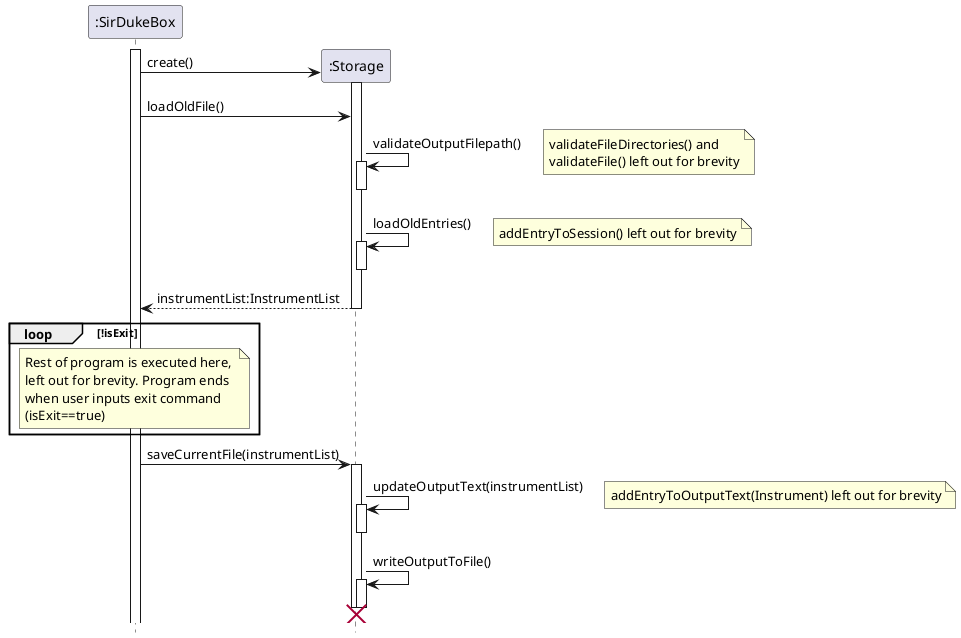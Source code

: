 @startuml
hide footbox
participant SirDukeBox as ":SirDukeBox"
activate SirDukeBox
SirDukeBox -> Storage as ":Storage" ** : create()
activate Storage
SirDukeBox -> Storage : loadOldFile()
Storage -> Storage : validateOutputFilepath()
activate Storage
deactivate Storage
note right
validateFileDirectories() and
validateFile() left out for brevity
end note
Storage -> Storage : loadOldEntries()
activate Storage
deactivate Storage
note right
addEntryToSession() left out for brevity
end note
Storage --> SirDukeBox : instrumentList:InstrumentList
deactivate Storage
loop !isExit
note over SirDukeBox: Rest of program is executed here, \nleft out for brevity. Program ends \nwhen user inputs exit command \n(isExit==true)
end
SirDukeBox -> Storage : saveCurrentFile(instrumentList)
activate Storage
Storage -> Storage : updateOutputText(instrumentList)
note right
addEntryToOutputText(Instrument) left out for brevity
end note
activate Storage
deactivate Storage
Storage -> Storage : writeOutputToFile()
activate Storage
deactivate Storage
deactivate Storage
destroy Storage
@enduml